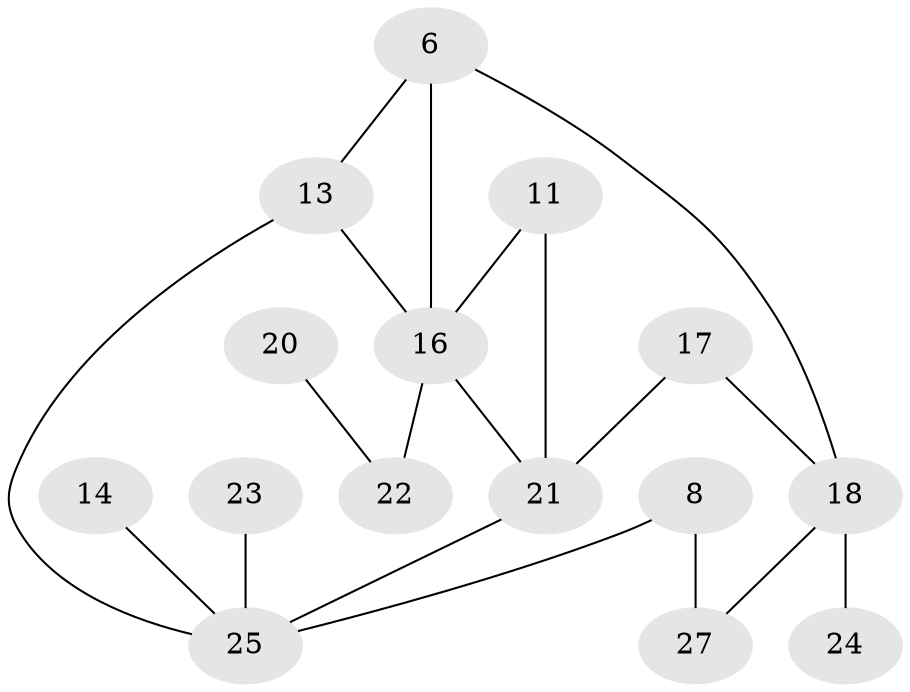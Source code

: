 // original degree distribution, {2: 0.30303030303030304, 4: 0.07575757575757576, 1: 0.21212121212121213, 0: 0.16666666666666666, 5: 0.06060606060606061, 3: 0.18181818181818182}
// Generated by graph-tools (version 1.1) at 2025/35/03/04/25 23:35:46]
// undirected, 15 vertices, 19 edges
graph export_dot {
  node [color=gray90,style=filled];
  6;
  8;
  11;
  13;
  14;
  16;
  17;
  18;
  20;
  21;
  22;
  23;
  24;
  25;
  27;
  6 -- 13 [weight=1.0];
  6 -- 16 [weight=1.0];
  6 -- 18 [weight=1.0];
  8 -- 25 [weight=1.0];
  8 -- 27 [weight=2.0];
  11 -- 16 [weight=1.0];
  11 -- 21 [weight=2.0];
  13 -- 16 [weight=1.0];
  13 -- 25 [weight=1.0];
  14 -- 25 [weight=1.0];
  16 -- 21 [weight=1.0];
  16 -- 22 [weight=1.0];
  17 -- 18 [weight=1.0];
  17 -- 21 [weight=1.0];
  18 -- 24 [weight=1.0];
  18 -- 27 [weight=1.0];
  20 -- 22 [weight=1.0];
  21 -- 25 [weight=1.0];
  23 -- 25 [weight=1.0];
}

